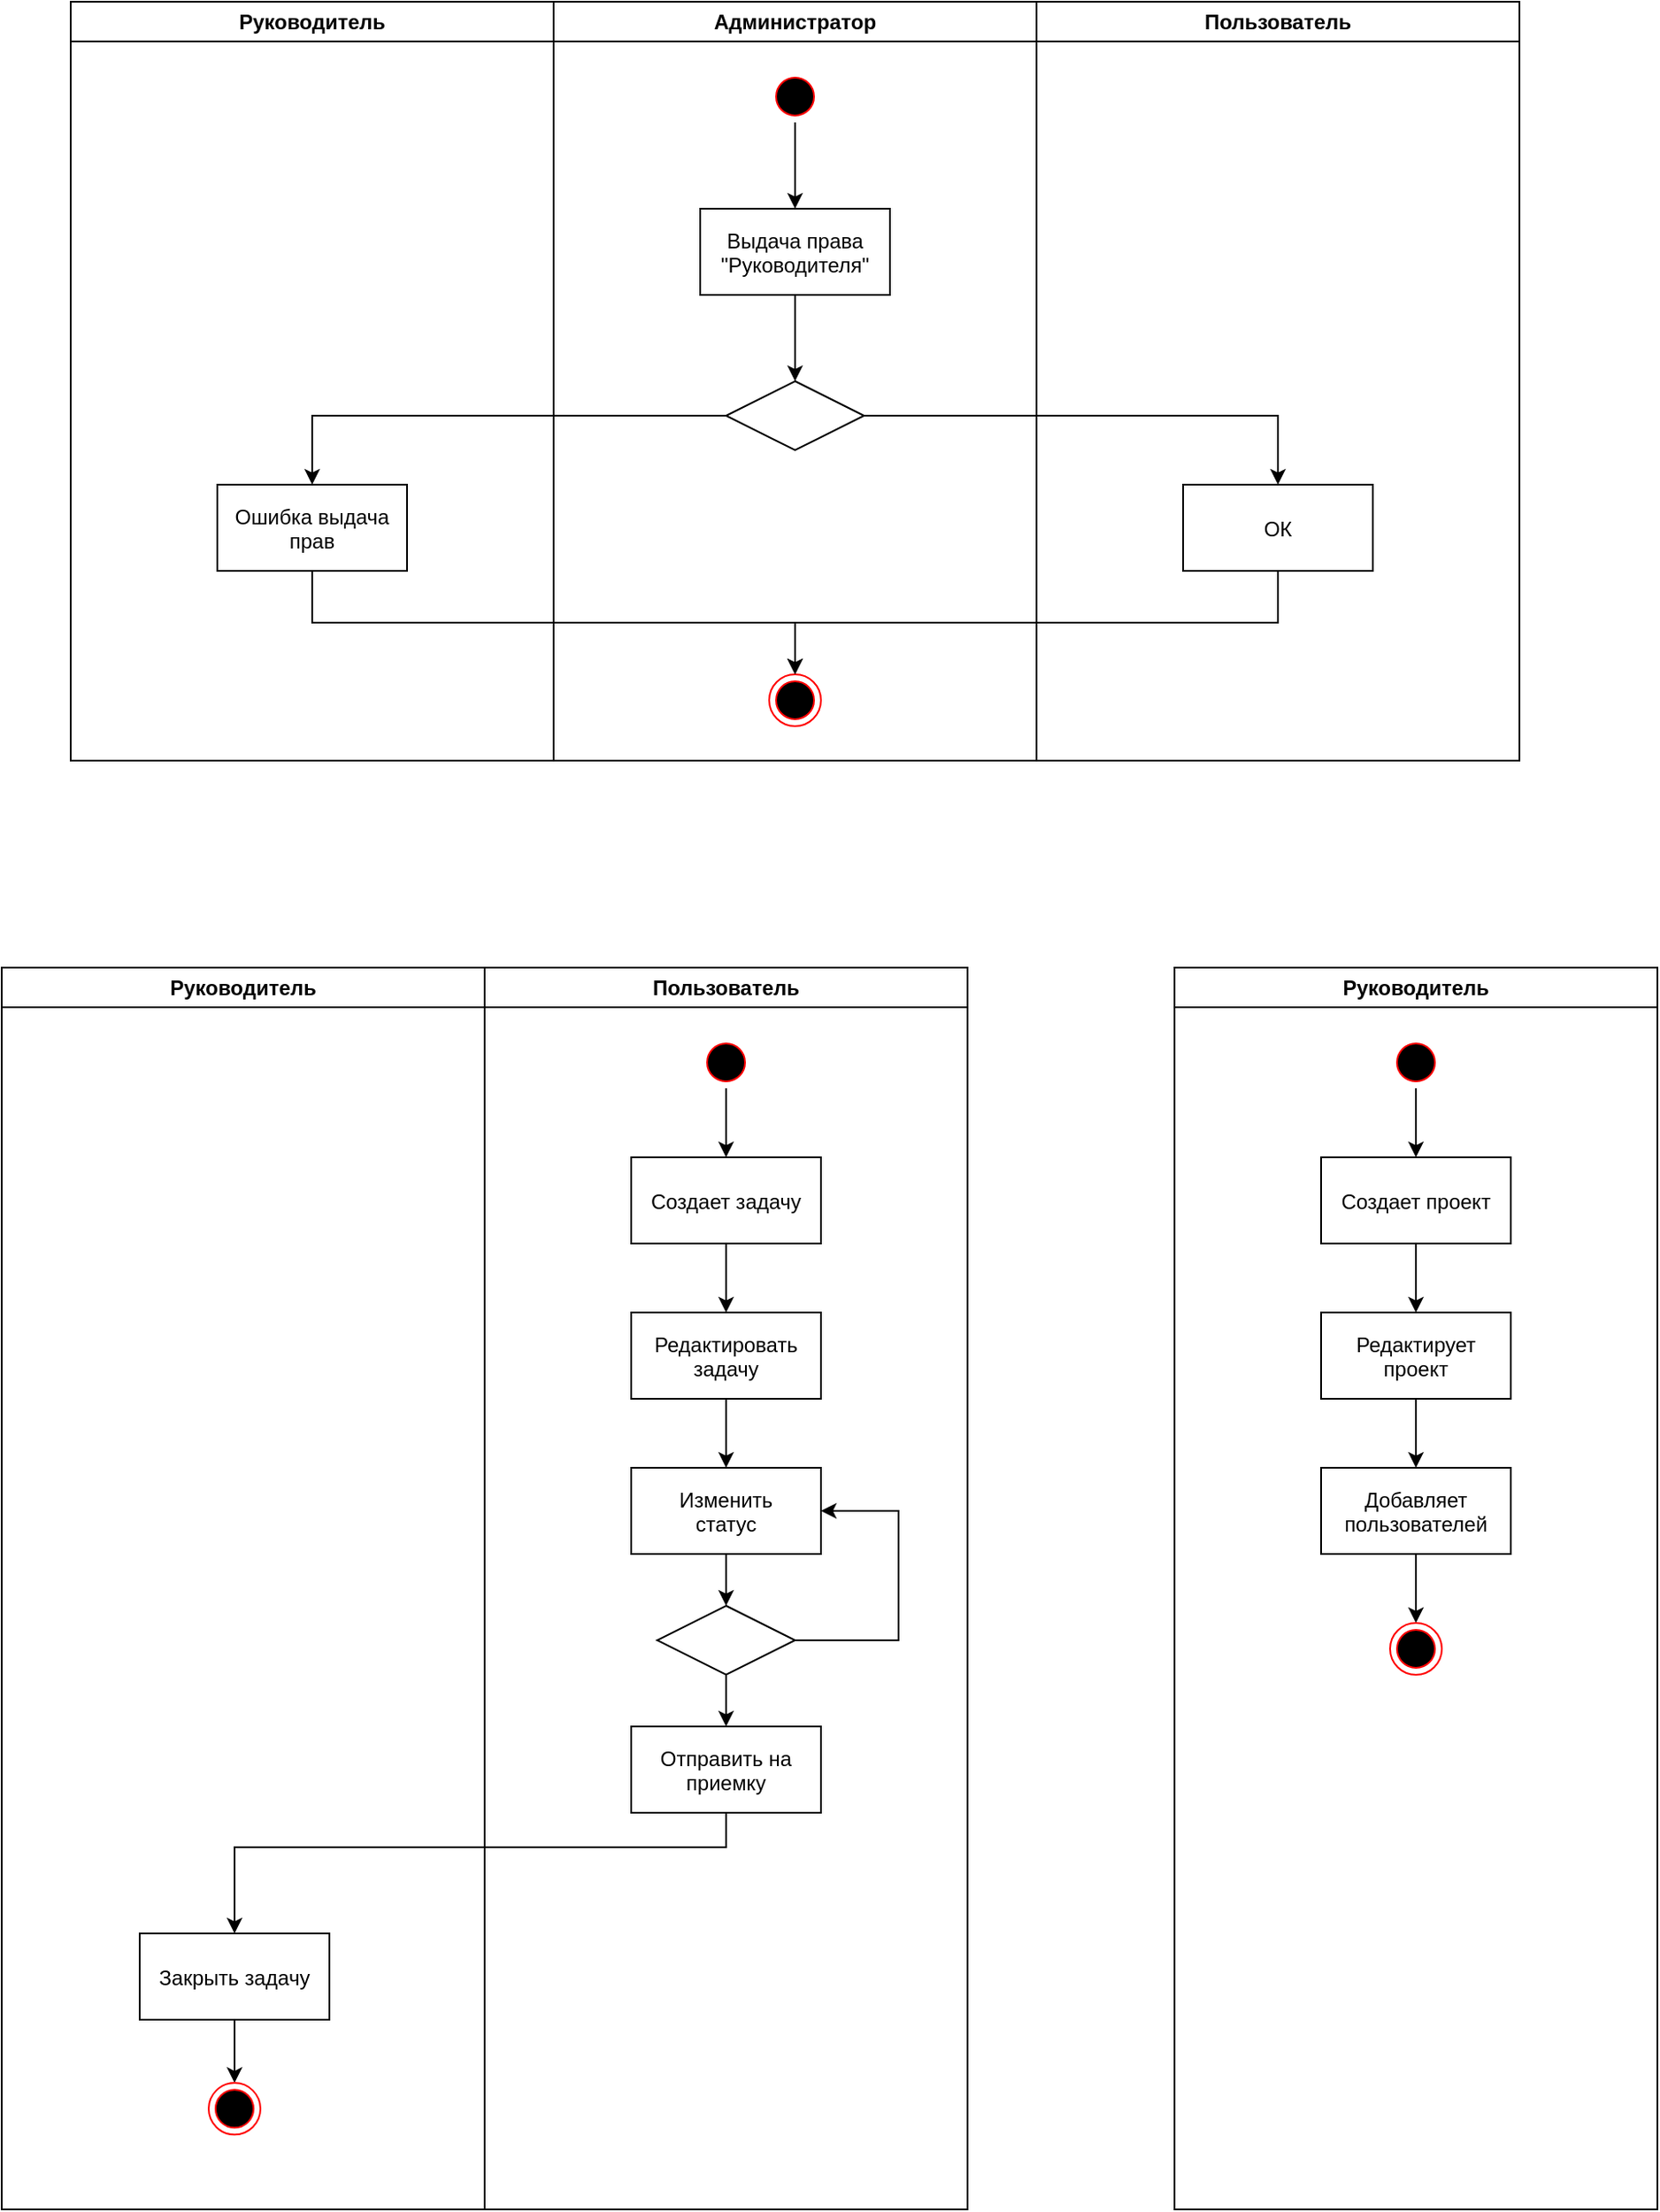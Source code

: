<mxfile version="12.4.2" type="device" pages="1"><diagram name="Page-1" id="e7e014a7-5840-1c2e-5031-d8a46d1fe8dd"><mxGraphModel dx="1298" dy="846" grid="1" gridSize="10" guides="1" tooltips="1" connect="1" arrows="1" fold="1" page="1" pageScale="1" pageWidth="1169" pageHeight="826" background="#ffffff" math="0" shadow="0"><root><mxCell id="0"/><mxCell id="1" parent="0"/><mxCell id="3" value="Администратор" style="swimlane;whiteSpace=wrap" parent="1" vertex="1"><mxGeometry x="440" y="80" width="280" height="440" as="geometry"/></mxCell><mxCell id="GIV1SvOcGqlwycRpR4nx-118" style="edgeStyle=orthogonalEdgeStyle;rounded=0;orthogonalLoop=1;jettySize=auto;html=1;exitX=0.5;exitY=1;exitDx=0;exitDy=0;" edge="1" parent="3" source="13" target="15"><mxGeometry relative="1" as="geometry"/></mxCell><mxCell id="13" value="" style="ellipse;shape=startState;fillColor=#000000;strokeColor=#ff0000;" parent="3" vertex="1"><mxGeometry x="125" y="40" width="30" height="30" as="geometry"/></mxCell><mxCell id="GIV1SvOcGqlwycRpR4nx-121" style="edgeStyle=orthogonalEdgeStyle;rounded=0;orthogonalLoop=1;jettySize=auto;html=1;exitX=0.5;exitY=1;exitDx=0;exitDy=0;entryX=0.5;entryY=0;entryDx=0;entryDy=0;" edge="1" parent="3" source="15" target="GIV1SvOcGqlwycRpR4nx-120"><mxGeometry relative="1" as="geometry"/></mxCell><mxCell id="15" value="Выдача права&#10;&quot;Руководителя&quot;" style="" parent="3" vertex="1"><mxGeometry x="85" y="120" width="110" height="50" as="geometry"/></mxCell><mxCell id="38" value="" style="ellipse;shape=endState;fillColor=#000000;strokeColor=#ff0000" parent="3" vertex="1"><mxGeometry x="125" y="390" width="30" height="30" as="geometry"/></mxCell><mxCell id="GIV1SvOcGqlwycRpR4nx-120" value="" style="rhombus;whiteSpace=wrap;html=1;" vertex="1" parent="3"><mxGeometry x="100" y="220" width="80" height="40" as="geometry"/></mxCell><mxCell id="4" value="Пользователь" style="swimlane;whiteSpace=wrap" parent="1" vertex="1"><mxGeometry x="720" y="80" width="280" height="440" as="geometry"/></mxCell><mxCell id="GIV1SvOcGqlwycRpR4nx-122" value="ОК" style="" vertex="1" parent="4"><mxGeometry x="85" y="280" width="110" height="50" as="geometry"/></mxCell><mxCell id="GIV1SvOcGqlwycRpR4nx-76" value="Руководитель" style="swimlane;whiteSpace=wrap" vertex="1" parent="1"><mxGeometry x="120" y="640" width="280" height="720" as="geometry"/></mxCell><mxCell id="GIV1SvOcGqlwycRpR4nx-157" style="edgeStyle=orthogonalEdgeStyle;rounded=0;orthogonalLoop=1;jettySize=auto;html=1;exitX=0.5;exitY=1;exitDx=0;exitDy=0;" edge="1" parent="GIV1SvOcGqlwycRpR4nx-76" source="GIV1SvOcGqlwycRpR4nx-151" target="GIV1SvOcGqlwycRpR4nx-156"><mxGeometry relative="1" as="geometry"/></mxCell><mxCell id="GIV1SvOcGqlwycRpR4nx-151" value="Закрыть задачу" style="" vertex="1" parent="GIV1SvOcGqlwycRpR4nx-76"><mxGeometry x="80" y="560" width="110" height="50" as="geometry"/></mxCell><mxCell id="GIV1SvOcGqlwycRpR4nx-156" value="" style="ellipse;shape=endState;fillColor=#000000;strokeColor=#ff0000" vertex="1" parent="GIV1SvOcGqlwycRpR4nx-76"><mxGeometry x="120" y="646.67" width="30" height="30" as="geometry"/></mxCell><mxCell id="GIV1SvOcGqlwycRpR4nx-104" value="Пользователь" style="swimlane;whiteSpace=wrap" vertex="1" parent="1"><mxGeometry x="400" y="640" width="280" height="720" as="geometry"/></mxCell><mxCell id="GIV1SvOcGqlwycRpR4nx-131" value="" style="ellipse;shape=startState;fillColor=#000000;strokeColor=#ff0000;" vertex="1" parent="GIV1SvOcGqlwycRpR4nx-104"><mxGeometry x="125" y="40" width="30" height="30" as="geometry"/></mxCell><mxCell id="GIV1SvOcGqlwycRpR4nx-134" style="edgeStyle=orthogonalEdgeStyle;rounded=0;orthogonalLoop=1;jettySize=auto;html=1;exitX=0.5;exitY=1;exitDx=0;exitDy=0;entryX=0.5;entryY=0;entryDx=0;entryDy=0;" edge="1" parent="GIV1SvOcGqlwycRpR4nx-104" source="GIV1SvOcGqlwycRpR4nx-132" target="GIV1SvOcGqlwycRpR4nx-133"><mxGeometry relative="1" as="geometry"/></mxCell><mxCell id="GIV1SvOcGqlwycRpR4nx-132" value="Создает задачу" style="" vertex="1" parent="GIV1SvOcGqlwycRpR4nx-104"><mxGeometry x="85" y="110" width="110" height="50" as="geometry"/></mxCell><mxCell id="GIV1SvOcGqlwycRpR4nx-130" style="edgeStyle=orthogonalEdgeStyle;rounded=0;orthogonalLoop=1;jettySize=auto;html=1;exitX=0.5;exitY=1;exitDx=0;exitDy=0;entryX=0.5;entryY=0;entryDx=0;entryDy=0;" edge="1" parent="GIV1SvOcGqlwycRpR4nx-104" source="GIV1SvOcGqlwycRpR4nx-131" target="GIV1SvOcGqlwycRpR4nx-132"><mxGeometry relative="1" as="geometry"/></mxCell><mxCell id="GIV1SvOcGqlwycRpR4nx-136" style="edgeStyle=orthogonalEdgeStyle;rounded=0;orthogonalLoop=1;jettySize=auto;html=1;exitX=0.5;exitY=1;exitDx=0;exitDy=0;entryX=0.5;entryY=0;entryDx=0;entryDy=0;" edge="1" parent="GIV1SvOcGqlwycRpR4nx-104" source="GIV1SvOcGqlwycRpR4nx-133" target="GIV1SvOcGqlwycRpR4nx-135"><mxGeometry relative="1" as="geometry"/></mxCell><mxCell id="GIV1SvOcGqlwycRpR4nx-133" value="Редактировать&#10;задачу" style="" vertex="1" parent="GIV1SvOcGqlwycRpR4nx-104"><mxGeometry x="85" y="200" width="110" height="50" as="geometry"/></mxCell><mxCell id="GIV1SvOcGqlwycRpR4nx-139" style="edgeStyle=orthogonalEdgeStyle;rounded=0;orthogonalLoop=1;jettySize=auto;html=1;exitX=0.5;exitY=1;exitDx=0;exitDy=0;entryX=0.5;entryY=0;entryDx=0;entryDy=0;" edge="1" parent="GIV1SvOcGqlwycRpR4nx-104" source="GIV1SvOcGqlwycRpR4nx-135" target="GIV1SvOcGqlwycRpR4nx-138"><mxGeometry relative="1" as="geometry"/></mxCell><mxCell id="GIV1SvOcGqlwycRpR4nx-135" value="Изменить&#10;статус" style="" vertex="1" parent="GIV1SvOcGqlwycRpR4nx-104"><mxGeometry x="85" y="290" width="110" height="50" as="geometry"/></mxCell><mxCell id="GIV1SvOcGqlwycRpR4nx-141" style="edgeStyle=orthogonalEdgeStyle;rounded=0;orthogonalLoop=1;jettySize=auto;html=1;exitX=0.5;exitY=1;exitDx=0;exitDy=0;entryX=0.5;entryY=0;entryDx=0;entryDy=0;" edge="1" parent="GIV1SvOcGqlwycRpR4nx-104" source="GIV1SvOcGqlwycRpR4nx-138" target="GIV1SvOcGqlwycRpR4nx-140"><mxGeometry relative="1" as="geometry"/></mxCell><mxCell id="GIV1SvOcGqlwycRpR4nx-155" style="edgeStyle=orthogonalEdgeStyle;rounded=0;orthogonalLoop=1;jettySize=auto;html=1;exitX=1;exitY=0.5;exitDx=0;exitDy=0;entryX=1;entryY=0.5;entryDx=0;entryDy=0;" edge="1" parent="GIV1SvOcGqlwycRpR4nx-104" source="GIV1SvOcGqlwycRpR4nx-138" target="GIV1SvOcGqlwycRpR4nx-135"><mxGeometry relative="1" as="geometry"><Array as="points"><mxPoint x="240" y="390"/><mxPoint x="240" y="315"/></Array></mxGeometry></mxCell><mxCell id="GIV1SvOcGqlwycRpR4nx-138" value="" style="rhombus;whiteSpace=wrap;html=1;" vertex="1" parent="GIV1SvOcGqlwycRpR4nx-104"><mxGeometry x="100" y="370" width="80" height="40" as="geometry"/></mxCell><mxCell id="GIV1SvOcGqlwycRpR4nx-140" value="Отправить на&#10;приемку" style="" vertex="1" parent="GIV1SvOcGqlwycRpR4nx-104"><mxGeometry x="85" y="440" width="110" height="50" as="geometry"/></mxCell><mxCell id="GIV1SvOcGqlwycRpR4nx-114" value="Руководитель" style="swimlane;whiteSpace=wrap" vertex="1" parent="1"><mxGeometry x="160" y="80" width="280" height="440" as="geometry"/></mxCell><mxCell id="GIV1SvOcGqlwycRpR4nx-116" value="Ошибка выдача&#10;прав" style="" vertex="1" parent="GIV1SvOcGqlwycRpR4nx-114"><mxGeometry x="85" y="280" width="110" height="50" as="geometry"/></mxCell><mxCell id="GIV1SvOcGqlwycRpR4nx-123" style="edgeStyle=orthogonalEdgeStyle;rounded=0;orthogonalLoop=1;jettySize=auto;html=1;exitX=0;exitY=0.5;exitDx=0;exitDy=0;" edge="1" parent="1" source="GIV1SvOcGqlwycRpR4nx-120" target="GIV1SvOcGqlwycRpR4nx-116"><mxGeometry relative="1" as="geometry"/></mxCell><mxCell id="GIV1SvOcGqlwycRpR4nx-124" style="edgeStyle=orthogonalEdgeStyle;rounded=0;orthogonalLoop=1;jettySize=auto;html=1;exitX=1;exitY=0.5;exitDx=0;exitDy=0;entryX=0.5;entryY=0;entryDx=0;entryDy=0;" edge="1" parent="1" source="GIV1SvOcGqlwycRpR4nx-120" target="GIV1SvOcGqlwycRpR4nx-122"><mxGeometry relative="1" as="geometry"/></mxCell><mxCell id="GIV1SvOcGqlwycRpR4nx-125" style="edgeStyle=orthogonalEdgeStyle;rounded=0;orthogonalLoop=1;jettySize=auto;html=1;exitX=0.5;exitY=1;exitDx=0;exitDy=0;" edge="1" parent="1" source="GIV1SvOcGqlwycRpR4nx-122" target="38"><mxGeometry relative="1" as="geometry"/></mxCell><mxCell id="GIV1SvOcGqlwycRpR4nx-126" style="edgeStyle=orthogonalEdgeStyle;rounded=0;orthogonalLoop=1;jettySize=auto;html=1;exitX=0.5;exitY=1;exitDx=0;exitDy=0;" edge="1" parent="1" source="GIV1SvOcGqlwycRpR4nx-116" target="38"><mxGeometry relative="1" as="geometry"/></mxCell><mxCell id="GIV1SvOcGqlwycRpR4nx-143" value="Руководитель" style="swimlane;whiteSpace=wrap" vertex="1" parent="1"><mxGeometry x="800" y="640" width="280" height="720" as="geometry"/></mxCell><mxCell id="GIV1SvOcGqlwycRpR4nx-144" style="edgeStyle=orthogonalEdgeStyle;rounded=0;orthogonalLoop=1;jettySize=auto;html=1;exitX=0.5;exitY=1;exitDx=0;exitDy=0;entryX=0.5;entryY=0;entryDx=0;entryDy=0;" edge="1" parent="GIV1SvOcGqlwycRpR4nx-143" source="GIV1SvOcGqlwycRpR4nx-145" target="GIV1SvOcGqlwycRpR4nx-147"><mxGeometry relative="1" as="geometry"/></mxCell><mxCell id="GIV1SvOcGqlwycRpR4nx-145" value="" style="ellipse;shape=startState;fillColor=#000000;strokeColor=#ff0000;" vertex="1" parent="GIV1SvOcGqlwycRpR4nx-143"><mxGeometry x="125" y="40" width="30" height="30" as="geometry"/></mxCell><mxCell id="GIV1SvOcGqlwycRpR4nx-146" style="edgeStyle=orthogonalEdgeStyle;rounded=0;orthogonalLoop=1;jettySize=auto;html=1;exitX=0.5;exitY=1;exitDx=0;exitDy=0;entryX=0.5;entryY=0;entryDx=0;entryDy=0;" edge="1" parent="GIV1SvOcGqlwycRpR4nx-143" source="GIV1SvOcGqlwycRpR4nx-147" target="GIV1SvOcGqlwycRpR4nx-149"><mxGeometry relative="1" as="geometry"/></mxCell><mxCell id="GIV1SvOcGqlwycRpR4nx-147" value="Создает проект" style="" vertex="1" parent="GIV1SvOcGqlwycRpR4nx-143"><mxGeometry x="85" y="110" width="110" height="50" as="geometry"/></mxCell><mxCell id="GIV1SvOcGqlwycRpR4nx-148" style="edgeStyle=orthogonalEdgeStyle;rounded=0;orthogonalLoop=1;jettySize=auto;html=1;exitX=0.5;exitY=1;exitDx=0;exitDy=0;entryX=0.5;entryY=0;entryDx=0;entryDy=0;" edge="1" parent="GIV1SvOcGqlwycRpR4nx-143" source="GIV1SvOcGqlwycRpR4nx-149" target="GIV1SvOcGqlwycRpR4nx-150"><mxGeometry relative="1" as="geometry"/></mxCell><mxCell id="GIV1SvOcGqlwycRpR4nx-149" value="Редактирует&#10;проект" style="" vertex="1" parent="GIV1SvOcGqlwycRpR4nx-143"><mxGeometry x="85" y="200" width="110" height="50" as="geometry"/></mxCell><mxCell id="GIV1SvOcGqlwycRpR4nx-159" style="edgeStyle=orthogonalEdgeStyle;rounded=0;orthogonalLoop=1;jettySize=auto;html=1;exitX=0.5;exitY=1;exitDx=0;exitDy=0;" edge="1" parent="GIV1SvOcGqlwycRpR4nx-143" source="GIV1SvOcGqlwycRpR4nx-150" target="GIV1SvOcGqlwycRpR4nx-158"><mxGeometry relative="1" as="geometry"/></mxCell><mxCell id="GIV1SvOcGqlwycRpR4nx-150" value="Добавляет&#10;пользователей" style="" vertex="1" parent="GIV1SvOcGqlwycRpR4nx-143"><mxGeometry x="85" y="290" width="110" height="50" as="geometry"/></mxCell><mxCell id="GIV1SvOcGqlwycRpR4nx-158" value="" style="ellipse;shape=endState;fillColor=#000000;strokeColor=#ff0000" vertex="1" parent="GIV1SvOcGqlwycRpR4nx-143"><mxGeometry x="125" y="380" width="30" height="30" as="geometry"/></mxCell><mxCell id="GIV1SvOcGqlwycRpR4nx-152" style="edgeStyle=orthogonalEdgeStyle;rounded=0;orthogonalLoop=1;jettySize=auto;html=1;exitX=0.5;exitY=1;exitDx=0;exitDy=0;entryX=0.5;entryY=0;entryDx=0;entryDy=0;" edge="1" parent="1" source="GIV1SvOcGqlwycRpR4nx-140" target="GIV1SvOcGqlwycRpR4nx-151"><mxGeometry relative="1" as="geometry"><Array as="points"><mxPoint x="540" y="1150"/><mxPoint x="255" y="1150"/></Array></mxGeometry></mxCell></root></mxGraphModel></diagram></mxfile>